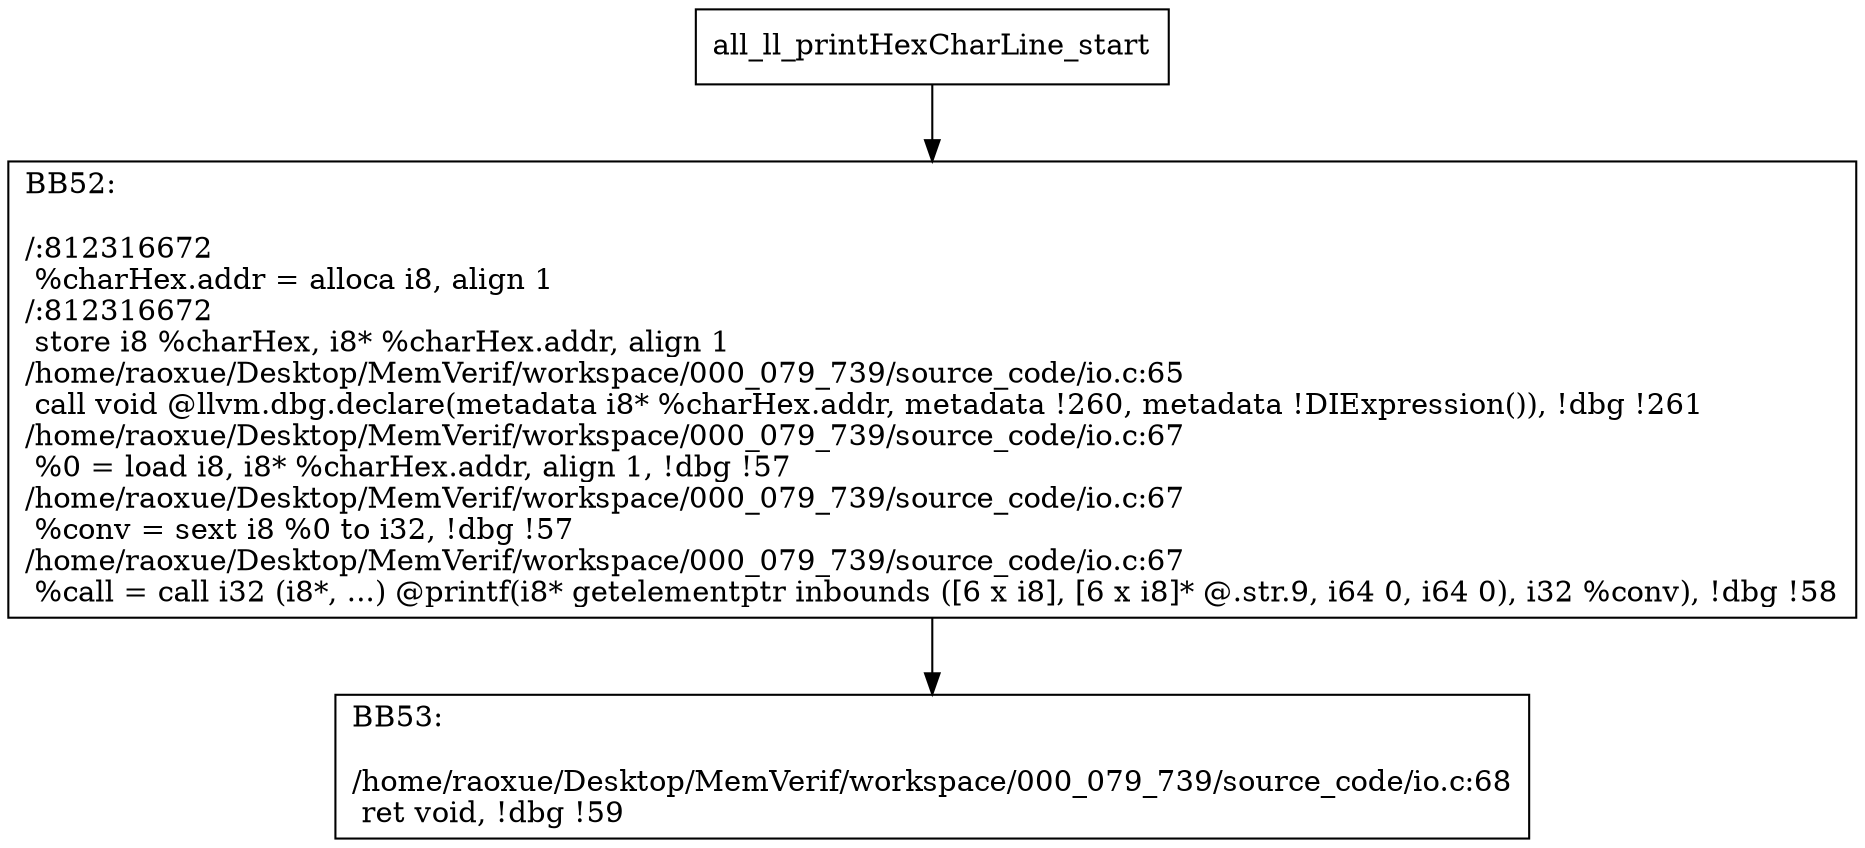 digraph "CFG for'all_ll_printHexCharLine' function" {
	BBall_ll_printHexCharLine_start[shape=record,label="{all_ll_printHexCharLine_start}"];
	BBall_ll_printHexCharLine_start-> all_ll_printHexCharLineBB52;
	all_ll_printHexCharLineBB52 [shape=record, label="{BB52:\l\l/:812316672\l
  %charHex.addr = alloca i8, align 1\l
/:812316672\l
  store i8 %charHex, i8* %charHex.addr, align 1\l
/home/raoxue/Desktop/MemVerif/workspace/000_079_739/source_code/io.c:65\l
  call void @llvm.dbg.declare(metadata i8* %charHex.addr, metadata !260, metadata !DIExpression()), !dbg !261\l
/home/raoxue/Desktop/MemVerif/workspace/000_079_739/source_code/io.c:67\l
  %0 = load i8, i8* %charHex.addr, align 1, !dbg !57\l
/home/raoxue/Desktop/MemVerif/workspace/000_079_739/source_code/io.c:67\l
  %conv = sext i8 %0 to i32, !dbg !57\l
/home/raoxue/Desktop/MemVerif/workspace/000_079_739/source_code/io.c:67\l
  %call = call i32 (i8*, ...) @printf(i8* getelementptr inbounds ([6 x i8], [6 x i8]* @.str.9, i64 0, i64 0), i32 %conv), !dbg !58\l
}"];
	all_ll_printHexCharLineBB52-> all_ll_printHexCharLineBB53;
	all_ll_printHexCharLineBB53 [shape=record, label="{BB53:\l\l/home/raoxue/Desktop/MemVerif/workspace/000_079_739/source_code/io.c:68\l
  ret void, !dbg !59\l
}"];
}
